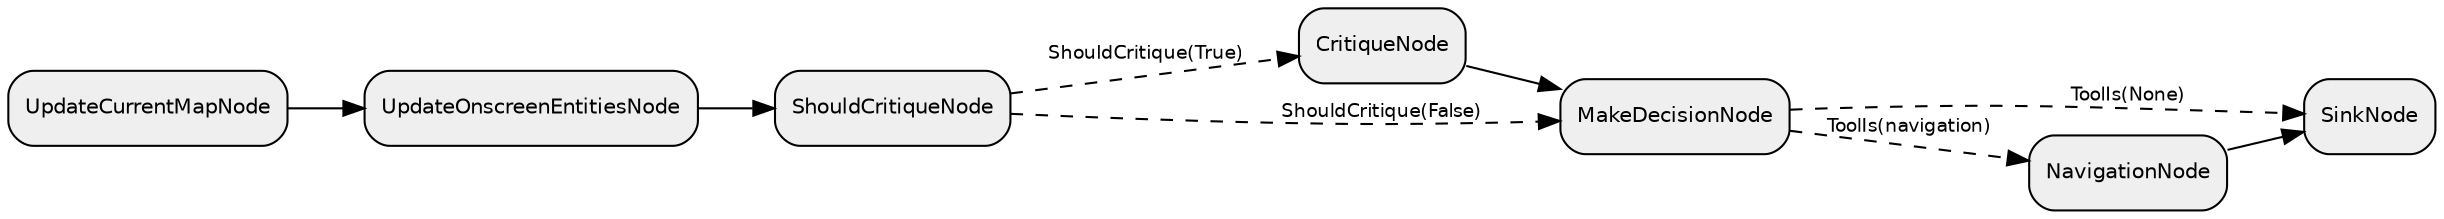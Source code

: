 digraph "subflow_M7juKDQ2rDoxZlU8u8SCe" {
  rankdir=LR;
  compound=true;
  node [shape=box, style="rounded,filled", fillcolor="#EFEFEF", fontname="Helvetica", fontsize=10];
  edge [fontname="Helvetica", fontsize=9];
  wxTRfRkHxsbftjJbSurlw [label="UpdateCurrentMapNode"];
  "7dXt9zltsCYGrwDCUfhXn" [label="SinkNode"];
  nlKyG3PfkB6Qk628mxQfI [label="NavigationNode"];
  B411yDhXxupk79FNjNJjp [label="CritiqueNode"];
  sg33urx2CuxmaQDaWezP7 [label="MakeDecisionNode"];
  ZenO9Ls2TAISJBNBosYSo [label="UpdateOnscreenEntitiesNode"];
  FYgzwRnXTtw6fYyMkwPGI [label="ShouldCritiqueNode"];
  wxTRfRkHxsbftjJbSurlw -> ZenO9Ls2TAISJBNBosYSo [style="solid"];
  ZenO9Ls2TAISJBNBosYSo -> FYgzwRnXTtw6fYyMkwPGI [style="solid"];
  FYgzwRnXTtw6fYyMkwPGI -> B411yDhXxupk79FNjNJjp [style="dashed", label="ShouldCritique(True)"];
  B411yDhXxupk79FNjNJjp -> sg33urx2CuxmaQDaWezP7 [style="solid"];
  FYgzwRnXTtw6fYyMkwPGI -> sg33urx2CuxmaQDaWezP7 [style="dashed", label="ShouldCritique(False)"];
  sg33urx2CuxmaQDaWezP7 -> nlKyG3PfkB6Qk628mxQfI [style="dashed", label="ToolIs(navigation)"];
  sg33urx2CuxmaQDaWezP7 -> "7dXt9zltsCYGrwDCUfhXn" [style="dashed", label="ToolIs(None)"];
  nlKyG3PfkB6Qk628mxQfI -> "7dXt9zltsCYGrwDCUfhXn" [style="solid"];
}
